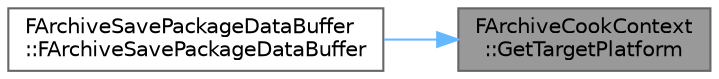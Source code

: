 digraph "FArchiveCookContext::GetTargetPlatform"
{
 // INTERACTIVE_SVG=YES
 // LATEX_PDF_SIZE
  bgcolor="transparent";
  edge [fontname=Helvetica,fontsize=10,labelfontname=Helvetica,labelfontsize=10];
  node [fontname=Helvetica,fontsize=10,shape=box,height=0.2,width=0.4];
  rankdir="RL";
  Node1 [id="Node000001",label="FArchiveCookContext\l::GetTargetPlatform",height=0.2,width=0.4,color="gray40", fillcolor="grey60", style="filled", fontcolor="black",tooltip=" "];
  Node1 -> Node2 [id="edge1_Node000001_Node000002",dir="back",color="steelblue1",style="solid",tooltip=" "];
  Node2 [id="Node000002",label="FArchiveSavePackageDataBuffer\l::FArchiveSavePackageDataBuffer",height=0.2,width=0.4,color="grey40", fillcolor="white", style="filled",URL="$dd/dea/structFArchiveSavePackageDataBuffer.html#a13e24cf28cce7facd157cbc08bc41853",tooltip=" "];
}
